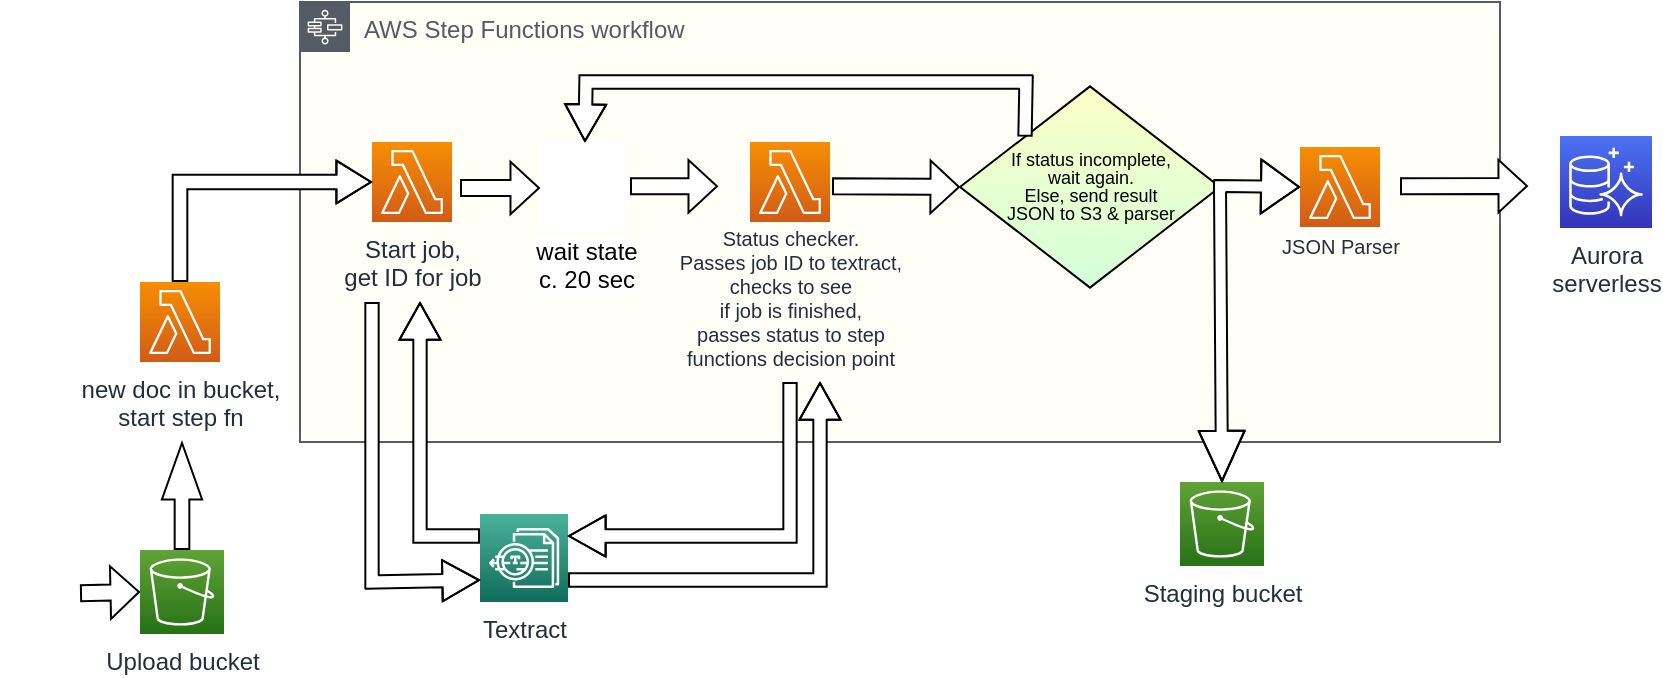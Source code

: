 <mxfile version="20.8.23" type="github">
  <diagram name="Page-1" id="TptWw6vDW5uZPmBL174k">
    <mxGraphModel dx="624" dy="714" grid="1" gridSize="10" guides="1" tooltips="1" connect="1" arrows="1" fold="1" page="1" pageScale="1" pageWidth="1100" pageHeight="850" math="0" shadow="0">
      <root>
        <mxCell id="0" />
        <mxCell id="1" parent="0" />
        <mxCell id="N4o3uleHCLSNGaTehgyP-4" value="AWS Step Functions workflow" style="sketch=0;outlineConnect=0;gradientColor=none;html=1;whiteSpace=wrap;fontSize=12;fontStyle=0;shape=mxgraph.aws4.group;grIcon=mxgraph.aws4.group_aws_step_functions_workflow;strokeColor=#545B64;fillColor=#FFFEF7;verticalAlign=top;align=left;spacingLeft=30;fontColor=#545B64;dashed=0;gradientDirection=east;" parent="1" vertex="1">
          <mxGeometry x="160" y="20" width="600" height="220" as="geometry" />
        </mxCell>
        <mxCell id="N4o3uleHCLSNGaTehgyP-1" value="" style="shape=image;html=1;verticalAlign=top;verticalLabelPosition=bottom;labelBackgroundColor=#ffffff;imageAspect=0;aspect=fixed;image=https://cdn1.iconfinder.com/data/icons/bootstrap-vol-3/16/filetype-pdf-128.png;imageBackground=#FFFFFF;" parent="1" vertex="1">
          <mxGeometry x="10" y="296" width="40" height="40" as="geometry" />
        </mxCell>
        <mxCell id="N4o3uleHCLSNGaTehgyP-2" value="Upload bucket" style="sketch=0;points=[[0,0,0],[0.25,0,0],[0.5,0,0],[0.75,0,0],[1,0,0],[0,1,0],[0.25,1,0],[0.5,1,0],[0.75,1,0],[1,1,0],[0,0.25,0],[0,0.5,0],[0,0.75,0],[1,0.25,0],[1,0.5,0],[1,0.75,0]];outlineConnect=0;fontColor=#232F3E;gradientColor=#60A337;gradientDirection=north;fillColor=#277116;strokeColor=#ffffff;dashed=0;verticalLabelPosition=bottom;verticalAlign=top;align=center;html=1;fontSize=12;fontStyle=0;aspect=fixed;shape=mxgraph.aws4.resourceIcon;resIcon=mxgraph.aws4.s3;" parent="1" vertex="1">
          <mxGeometry x="80" y="294" width="42" height="42" as="geometry" />
        </mxCell>
        <mxCell id="N4o3uleHCLSNGaTehgyP-3" value="new doc in bucket, &lt;br&gt;start step fn" style="sketch=0;points=[[0,0,0],[0.25,0,0],[0.5,0,0],[0.75,0,0],[1,0,0],[0,1,0],[0.25,1,0],[0.5,1,0],[0.75,1,0],[1,1,0],[0,0.25,0],[0,0.5,0],[0,0.75,0],[1,0.25,0],[1,0.5,0],[1,0.75,0]];outlineConnect=0;fontColor=#232F3E;gradientColor=#F78E04;gradientDirection=north;fillColor=#D05C17;strokeColor=#ffffff;dashed=0;verticalLabelPosition=bottom;verticalAlign=top;align=center;html=1;fontSize=12;fontStyle=0;aspect=fixed;shape=mxgraph.aws4.resourceIcon;resIcon=mxgraph.aws4.lambda;" parent="1" vertex="1">
          <mxGeometry x="80" y="160" width="40" height="40" as="geometry" />
        </mxCell>
        <mxCell id="N4o3uleHCLSNGaTehgyP-5" value="Start job, &lt;br&gt;get ID for job" style="sketch=0;points=[[0,0,0],[0.25,0,0],[0.5,0,0],[0.75,0,0],[1,0,0],[0,1,0],[0.25,1,0],[0.5,1,0],[0.75,1,0],[1,1,0],[0,0.25,0],[0,0.5,0],[0,0.75,0],[1,0.25,0],[1,0.5,0],[1,0.75,0]];outlineConnect=0;fontColor=#232F3E;gradientColor=#F78E04;gradientDirection=north;fillColor=#D05C17;strokeColor=#ffffff;dashed=0;verticalLabelPosition=bottom;verticalAlign=top;align=center;html=1;fontSize=12;fontStyle=0;aspect=fixed;shape=mxgraph.aws4.resourceIcon;resIcon=mxgraph.aws4.lambda;" parent="1" vertex="1">
          <mxGeometry x="196" y="90" width="40" height="40" as="geometry" />
        </mxCell>
        <mxCell id="N4o3uleHCLSNGaTehgyP-6" value="Textract" style="sketch=0;points=[[0,0,0],[0.25,0,0],[0.5,0,0],[0.75,0,0],[1,0,0],[0,1,0],[0.25,1,0],[0.5,1,0],[0.75,1,0],[1,1,0],[0,0.25,0],[0,0.5,0],[0,0.75,0],[1,0.25,0],[1,0.5,0],[1,0.75,0]];outlineConnect=0;fontColor=#232F3E;gradientColor=#4AB29A;gradientDirection=north;fillColor=#116D5B;strokeColor=#ffffff;dashed=0;verticalLabelPosition=bottom;verticalAlign=top;align=center;html=1;fontSize=12;fontStyle=0;aspect=fixed;shape=mxgraph.aws4.resourceIcon;resIcon=mxgraph.aws4.textract;" parent="1" vertex="1">
          <mxGeometry x="250" y="276" width="44" height="44" as="geometry" />
        </mxCell>
        <mxCell id="N4o3uleHCLSNGaTehgyP-8" value="" style="shape=flexArrow;endArrow=classic;html=1;rounded=0;width=7.333;endSize=9.08;exitX=0.5;exitY=0;exitDx=0;exitDy=0;exitPerimeter=0;endWidth=11.778;fillColor=#FFFFFF;" parent="1" source="N4o3uleHCLSNGaTehgyP-2" edge="1">
          <mxGeometry width="50" height="50" relative="1" as="geometry">
            <mxPoint x="180" y="270" as="sourcePoint" />
            <mxPoint x="101" y="240" as="targetPoint" />
          </mxGeometry>
        </mxCell>
        <mxCell id="N4o3uleHCLSNGaTehgyP-9" value="" style="shape=flexArrow;endArrow=classic;html=1;rounded=0;entryX=0;entryY=0.5;entryDx=0;entryDy=0;entryPerimeter=0;width=7.333;endSize=5.433;endWidth=13.111;fillColor=#FFFFFF;exitX=0.5;exitY=0;exitDx=0;exitDy=0;exitPerimeter=0;" parent="1" target="N4o3uleHCLSNGaTehgyP-5" edge="1" source="N4o3uleHCLSNGaTehgyP-3">
          <mxGeometry width="50" height="50" relative="1" as="geometry">
            <mxPoint x="150" y="110" as="sourcePoint" />
            <mxPoint x="140" y="160" as="targetPoint" />
            <Array as="points">
              <mxPoint x="100" y="110" />
            </Array>
          </mxGeometry>
        </mxCell>
        <mxCell id="N4o3uleHCLSNGaTehgyP-12" value="Status checker.&lt;br&gt;Passes job ID to textract, &lt;br&gt;checks to see &lt;br&gt;if job is finished, &lt;br&gt;passes status to step &lt;br&gt;functions decision point" style="sketch=0;points=[[0,0,0],[0.25,0,0],[0.5,0,0],[0.75,0,0],[1,0,0],[0,1,0],[0.25,1,0],[0.5,1,0],[0.75,1,0],[1,1,0],[0,0.25,0],[0,0.5,0],[0,0.75,0],[1,0.25,0],[1,0.5,0],[1,0.75,0]];outlineConnect=0;fontColor=#232F3E;gradientColor=#F78E04;gradientDirection=north;fillColor=#D05C17;strokeColor=#ffffff;dashed=0;verticalLabelPosition=bottom;verticalAlign=top;align=center;fontSize=10;fontStyle=0;aspect=fixed;shape=mxgraph.aws4.resourceIcon;resIcon=mxgraph.aws4.lambda;html=1;spacing=-2;" parent="1" vertex="1">
          <mxGeometry x="385" y="90" width="40" height="40" as="geometry" />
        </mxCell>
        <mxCell id="N4o3uleHCLSNGaTehgyP-13" value="wait state &lt;br&gt;c. 20 sec" style="shape=image;html=1;verticalAlign=top;verticalLabelPosition=bottom;labelBackgroundColor=#ffffff;imageAspect=0;aspect=fixed;image=https://cdn3.iconfinder.com/data/icons/webdesigncreative/free_icons_128x128_png/Wall-clock.png;imageBackground=#FFFFFF;spacing=-2;" parent="1" vertex="1">
          <mxGeometry x="280" y="90" width="45" height="45" as="geometry" />
        </mxCell>
        <mxCell id="N4o3uleHCLSNGaTehgyP-15" value="" style="shape=flexArrow;endArrow=classic;html=1;rounded=0;entryX=0;entryY=0.5;entryDx=0;entryDy=0;entryPerimeter=0;endWidth=17.333;endSize=4.42;width=8;fillColor=#FFFFFF;" parent="1" source="N4o3uleHCLSNGaTehgyP-1" target="N4o3uleHCLSNGaTehgyP-2" edge="1">
          <mxGeometry width="50" height="50" relative="1" as="geometry">
            <mxPoint x="293" y="286" as="sourcePoint" />
            <mxPoint x="380" y="286" as="targetPoint" />
          </mxGeometry>
        </mxCell>
        <mxCell id="N4o3uleHCLSNGaTehgyP-17" value="" style="shape=flexArrow;endArrow=classic;html=1;rounded=0;endWidth=17.333;endSize=4.42;width=8;fillColor=#FFFFFF;" parent="1" edge="1">
          <mxGeometry width="50" height="50" relative="1" as="geometry">
            <mxPoint x="240" y="113" as="sourcePoint" />
            <mxPoint x="280" y="113" as="targetPoint" />
          </mxGeometry>
        </mxCell>
        <mxCell id="N4o3uleHCLSNGaTehgyP-19" value="" style="shape=flexArrow;endArrow=classic;html=1;rounded=0;entryX=1;entryY=0.25;entryDx=0;entryDy=0;entryPerimeter=0;endWidth=12.889;endSize=5.773;width=6.667;fillColor=#FFFFFF;" parent="1" target="N4o3uleHCLSNGaTehgyP-6" edge="1">
          <mxGeometry width="50" height="50" relative="1" as="geometry">
            <mxPoint x="405" y="210" as="sourcePoint" />
            <mxPoint x="384" y="294" as="targetPoint" />
            <Array as="points">
              <mxPoint x="405" y="287" />
            </Array>
          </mxGeometry>
        </mxCell>
        <mxCell id="N4o3uleHCLSNGaTehgyP-21" value="" style="shape=flexArrow;endArrow=classic;html=1;rounded=0;endWidth=17.333;endSize=4.42;width=8;fillColor=#FFFFFF;" parent="1" edge="1">
          <mxGeometry width="50" height="50" relative="1" as="geometry">
            <mxPoint x="325" y="112.17" as="sourcePoint" />
            <mxPoint x="369" y="112.17" as="targetPoint" />
          </mxGeometry>
        </mxCell>
        <mxCell id="N4o3uleHCLSNGaTehgyP-22" value="&lt;p style=&quot;line-height: 100%; font-size: 9px;&quot;&gt;&lt;font style=&quot;font-size: 9px;&quot;&gt;If status incomplete, &lt;br&gt;wait again.&lt;br&gt;Else, send result &lt;br&gt;JSON to S3 &amp;amp; parser&lt;br&gt;&lt;/font&gt;&lt;/p&gt;" style="shape=rhombus;html=1;dashed=0;whitespace=wrap;perimeter=rhombusPerimeter;gradientColor=#D4FFD9;fillColor=#FBFFC7;" parent="1" vertex="1">
          <mxGeometry x="490" y="62.18" width="130" height="100.63" as="geometry" />
        </mxCell>
        <mxCell id="N4o3uleHCLSNGaTehgyP-23" value="" style="shape=flexArrow;endArrow=classic;html=1;rounded=0;endWidth=17.333;endSize=4.42;width=8;entryX=0;entryY=0.5;entryDx=0;entryDy=0;fillColor=#FFFFFF;" parent="1" target="N4o3uleHCLSNGaTehgyP-22" edge="1">
          <mxGeometry width="50" height="50" relative="1" as="geometry">
            <mxPoint x="426" y="112.17" as="sourcePoint" />
            <mxPoint x="460" y="112" as="targetPoint" />
          </mxGeometry>
        </mxCell>
        <mxCell id="N4o3uleHCLSNGaTehgyP-24" value="" style="shape=flexArrow;endArrow=classic;html=1;rounded=0;endWidth=12.889;endSize=5.773;width=6.667;fillColor=#FFFFFF;exitX=1;exitY=0.75;exitDx=0;exitDy=0;exitPerimeter=0;" parent="1" source="N4o3uleHCLSNGaTehgyP-6" edge="1">
          <mxGeometry width="50" height="50" relative="1" as="geometry">
            <mxPoint x="481" y="268" as="sourcePoint" />
            <mxPoint x="420" y="210" as="targetPoint" />
            <Array as="points">
              <mxPoint x="420" y="309" />
            </Array>
          </mxGeometry>
        </mxCell>
        <mxCell id="N4o3uleHCLSNGaTehgyP-25" value="" style="shape=flexArrow;endArrow=classic;html=1;rounded=0;endWidth=12.889;endSize=5.773;width=6.667;fillColor=#FFFFFF;exitX=0;exitY=0;exitDx=0;exitDy=0;entryX=0.5;entryY=0;entryDx=0;entryDy=0;" parent="1" source="N4o3uleHCLSNGaTehgyP-22" target="N4o3uleHCLSNGaTehgyP-13" edge="1">
          <mxGeometry width="50" height="50" relative="1" as="geometry">
            <mxPoint x="304" y="319" as="sourcePoint" />
            <mxPoint x="430" y="220" as="targetPoint" />
            <Array as="points">
              <mxPoint x="523" y="60" />
              <mxPoint x="303" y="60" />
            </Array>
          </mxGeometry>
        </mxCell>
        <mxCell id="qApgE1zXyVd_ZcpVIJfP-2" value="&lt;p style=&quot;line-height: 80%;&quot;&gt;&lt;span style=&quot;font-size: 10px;&quot;&gt;JSON Parser&lt;/span&gt;&lt;/p&gt;" style="sketch=0;points=[[0,0,0],[0.25,0,0],[0.5,0,0],[0.75,0,0],[1,0,0],[0,1,0],[0.25,1,0],[0.5,1,0],[0.75,1,0],[1,1,0],[0,0.25,0],[0,0.5,0],[0,0.75,0],[1,0.25,0],[1,0.5,0],[1,0.75,0]];outlineConnect=0;fontColor=#232F3E;gradientColor=#F78E04;gradientDirection=north;fillColor=#D05C17;strokeColor=#ffffff;dashed=0;verticalLabelPosition=bottom;verticalAlign=top;align=center;html=1;fontSize=12;fontStyle=0;aspect=fixed;shape=mxgraph.aws4.resourceIcon;resIcon=mxgraph.aws4.lambda;spacing=-11;" vertex="1" parent="1">
          <mxGeometry x="660" y="92.49" width="40" height="40" as="geometry" />
        </mxCell>
        <mxCell id="qApgE1zXyVd_ZcpVIJfP-5" value="Staging bucket" style="sketch=0;points=[[0,0,0],[0.25,0,0],[0.5,0,0],[0.75,0,0],[1,0,0],[0,1,0],[0.25,1,0],[0.5,1,0],[0.75,1,0],[1,1,0],[0,0.25,0],[0,0.5,0],[0,0.75,0],[1,0.25,0],[1,0.5,0],[1,0.75,0]];outlineConnect=0;fontColor=#232F3E;gradientColor=#60A337;gradientDirection=north;fillColor=#277116;strokeColor=#ffffff;dashed=0;verticalLabelPosition=bottom;verticalAlign=top;align=center;html=1;fontSize=12;fontStyle=0;aspect=fixed;shape=mxgraph.aws4.resourceIcon;resIcon=mxgraph.aws4.s3;" vertex="1" parent="1">
          <mxGeometry x="600" y="260" width="42" height="42" as="geometry" />
        </mxCell>
        <mxCell id="qApgE1zXyVd_ZcpVIJfP-9" value="" style="shape=flexArrow;endArrow=classic;startArrow=classic;html=1;rounded=0;fontSize=9;fillColor=#FFFFFF;entryX=0;entryY=0.5;entryDx=0;entryDy=0;entryPerimeter=0;exitX=0.5;exitY=0;exitDx=0;exitDy=0;exitPerimeter=0;width=6;startSize=8.02;startWidth=16;" edge="1" parent="1" source="qApgE1zXyVd_ZcpVIJfP-5" target="qApgE1zXyVd_ZcpVIJfP-2">
          <mxGeometry width="100" height="100" relative="1" as="geometry">
            <mxPoint x="430" y="490" as="sourcePoint" />
            <mxPoint x="530" y="390" as="targetPoint" />
            <Array as="points">
              <mxPoint x="620" y="112" />
            </Array>
          </mxGeometry>
        </mxCell>
        <mxCell id="qApgE1zXyVd_ZcpVIJfP-10" value="" style="shape=flexArrow;endArrow=classic;html=1;rounded=0;endWidth=17.333;endSize=4.42;width=8;entryX=0;entryY=0.5;entryDx=0;entryDy=0;fillColor=#FFFFFF;" edge="1" parent="1">
          <mxGeometry width="50" height="50" relative="1" as="geometry">
            <mxPoint x="710" y="112.17" as="sourcePoint" />
            <mxPoint x="774" y="112" as="targetPoint" />
          </mxGeometry>
        </mxCell>
        <mxCell id="qApgE1zXyVd_ZcpVIJfP-12" value="Aurora &lt;br&gt;serverless" style="sketch=0;points=[[0,0,0],[0.25,0,0],[0.5,0,0],[0.75,0,0],[1,0,0],[0,1,0],[0.25,1,0],[0.5,1,0],[0.75,1,0],[1,1,0],[0,0.25,0],[0,0.5,0],[0,0.75,0],[1,0.25,0],[1,0.5,0],[1,0.75,0]];outlineConnect=0;fontColor=#232F3E;gradientColor=#4D72F3;gradientDirection=north;fillColor=#3334B9;strokeColor=#ffffff;dashed=0;verticalLabelPosition=bottom;verticalAlign=top;align=center;html=1;fontSize=12;fontStyle=0;aspect=fixed;shape=mxgraph.aws4.resourceIcon;resIcon=mxgraph.aws4.aurora;" vertex="1" parent="1">
          <mxGeometry x="790" y="87" width="46" height="46" as="geometry" />
        </mxCell>
        <mxCell id="qApgE1zXyVd_ZcpVIJfP-13" value="" style="shape=flexArrow;endArrow=classic;html=1;rounded=0;entryX=0;entryY=0.75;entryDx=0;entryDy=0;entryPerimeter=0;endWidth=12.889;endSize=5.773;width=6.667;fillColor=#FFFFFF;" edge="1" parent="1" target="N4o3uleHCLSNGaTehgyP-6">
          <mxGeometry width="50" height="50" relative="1" as="geometry">
            <mxPoint x="196" y="170" as="sourcePoint" />
            <mxPoint x="327.5" y="247" as="targetPoint" />
            <Array as="points">
              <mxPoint x="196" y="310" />
            </Array>
          </mxGeometry>
        </mxCell>
        <mxCell id="qApgE1zXyVd_ZcpVIJfP-14" value="" style="shape=flexArrow;endArrow=classic;html=1;rounded=0;endWidth=12.889;endSize=5.773;width=6.667;fillColor=#FFFFFF;exitX=0;exitY=0.25;exitDx=0;exitDy=0;exitPerimeter=0;" edge="1" parent="1" source="N4o3uleHCLSNGaTehgyP-6">
          <mxGeometry width="50" height="50" relative="1" as="geometry">
            <mxPoint x="240" y="270" as="sourcePoint" />
            <mxPoint x="220" y="170" as="targetPoint" />
            <Array as="points">
              <mxPoint x="220" y="287" />
            </Array>
          </mxGeometry>
        </mxCell>
      </root>
    </mxGraphModel>
  </diagram>
</mxfile>

